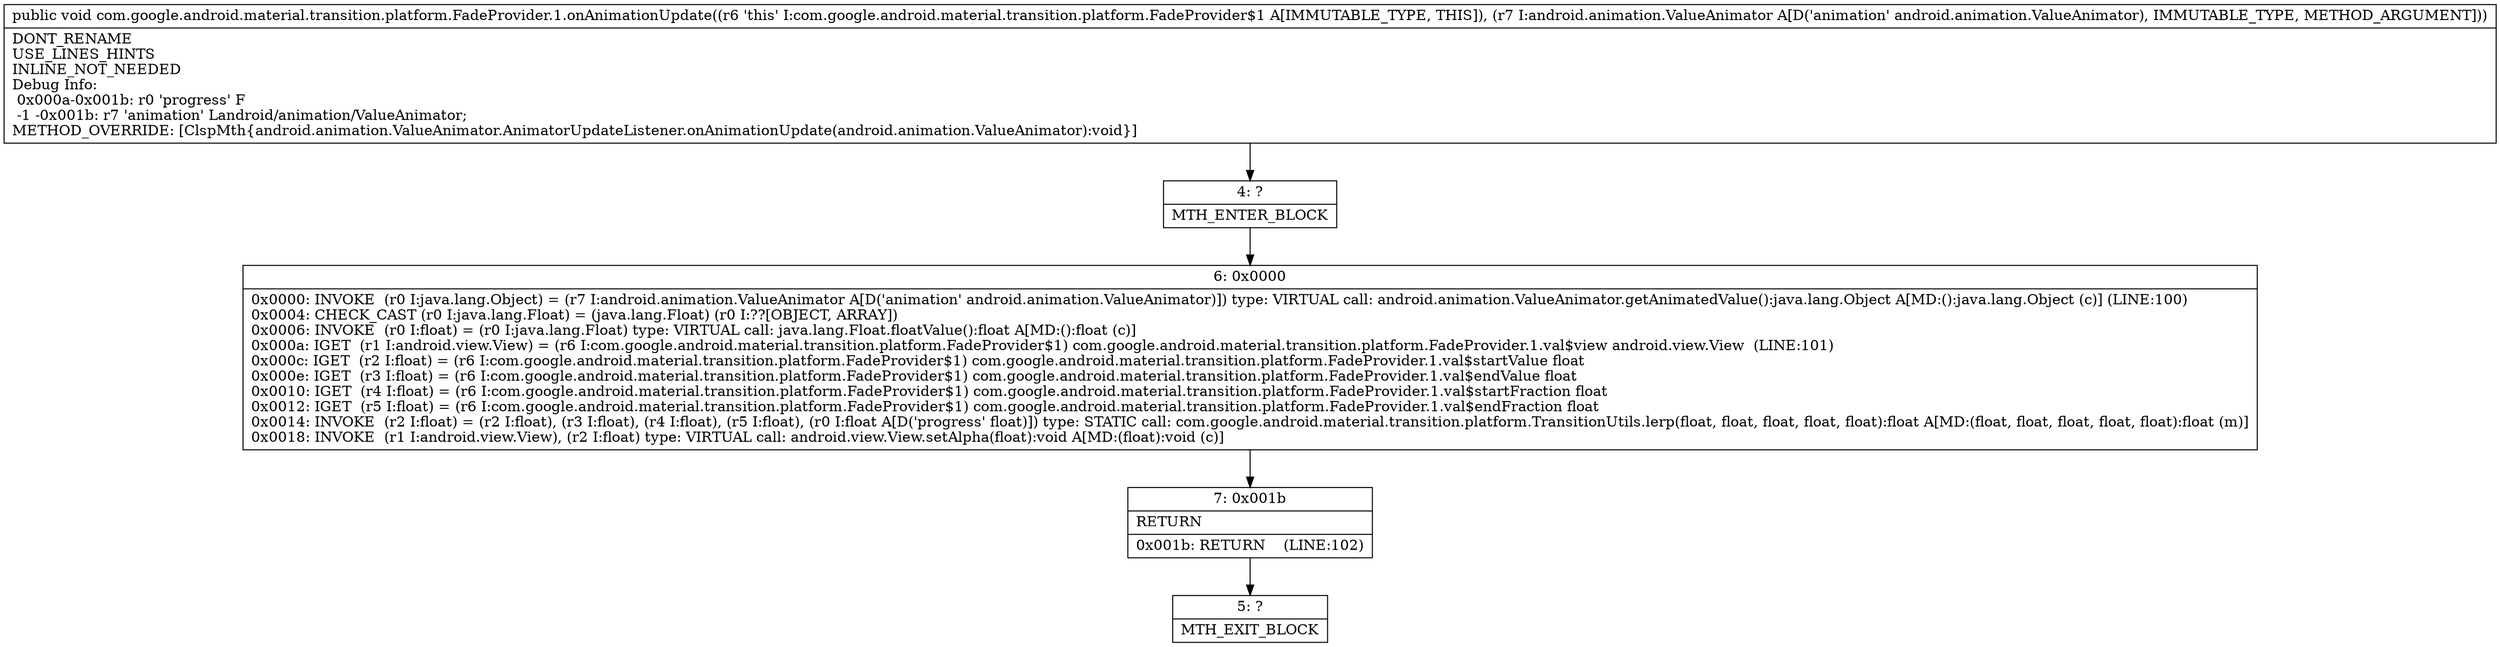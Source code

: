 digraph "CFG forcom.google.android.material.transition.platform.FadeProvider.1.onAnimationUpdate(Landroid\/animation\/ValueAnimator;)V" {
Node_4 [shape=record,label="{4\:\ ?|MTH_ENTER_BLOCK\l}"];
Node_6 [shape=record,label="{6\:\ 0x0000|0x0000: INVOKE  (r0 I:java.lang.Object) = (r7 I:android.animation.ValueAnimator A[D('animation' android.animation.ValueAnimator)]) type: VIRTUAL call: android.animation.ValueAnimator.getAnimatedValue():java.lang.Object A[MD:():java.lang.Object (c)] (LINE:100)\l0x0004: CHECK_CAST (r0 I:java.lang.Float) = (java.lang.Float) (r0 I:??[OBJECT, ARRAY]) \l0x0006: INVOKE  (r0 I:float) = (r0 I:java.lang.Float) type: VIRTUAL call: java.lang.Float.floatValue():float A[MD:():float (c)]\l0x000a: IGET  (r1 I:android.view.View) = (r6 I:com.google.android.material.transition.platform.FadeProvider$1) com.google.android.material.transition.platform.FadeProvider.1.val$view android.view.View  (LINE:101)\l0x000c: IGET  (r2 I:float) = (r6 I:com.google.android.material.transition.platform.FadeProvider$1) com.google.android.material.transition.platform.FadeProvider.1.val$startValue float \l0x000e: IGET  (r3 I:float) = (r6 I:com.google.android.material.transition.platform.FadeProvider$1) com.google.android.material.transition.platform.FadeProvider.1.val$endValue float \l0x0010: IGET  (r4 I:float) = (r6 I:com.google.android.material.transition.platform.FadeProvider$1) com.google.android.material.transition.platform.FadeProvider.1.val$startFraction float \l0x0012: IGET  (r5 I:float) = (r6 I:com.google.android.material.transition.platform.FadeProvider$1) com.google.android.material.transition.platform.FadeProvider.1.val$endFraction float \l0x0014: INVOKE  (r2 I:float) = (r2 I:float), (r3 I:float), (r4 I:float), (r5 I:float), (r0 I:float A[D('progress' float)]) type: STATIC call: com.google.android.material.transition.platform.TransitionUtils.lerp(float, float, float, float, float):float A[MD:(float, float, float, float, float):float (m)]\l0x0018: INVOKE  (r1 I:android.view.View), (r2 I:float) type: VIRTUAL call: android.view.View.setAlpha(float):void A[MD:(float):void (c)]\l}"];
Node_7 [shape=record,label="{7\:\ 0x001b|RETURN\l|0x001b: RETURN    (LINE:102)\l}"];
Node_5 [shape=record,label="{5\:\ ?|MTH_EXIT_BLOCK\l}"];
MethodNode[shape=record,label="{public void com.google.android.material.transition.platform.FadeProvider.1.onAnimationUpdate((r6 'this' I:com.google.android.material.transition.platform.FadeProvider$1 A[IMMUTABLE_TYPE, THIS]), (r7 I:android.animation.ValueAnimator A[D('animation' android.animation.ValueAnimator), IMMUTABLE_TYPE, METHOD_ARGUMENT]))  | DONT_RENAME\lUSE_LINES_HINTS\lINLINE_NOT_NEEDED\lDebug Info:\l  0x000a\-0x001b: r0 'progress' F\l  \-1 \-0x001b: r7 'animation' Landroid\/animation\/ValueAnimator;\lMETHOD_OVERRIDE: [ClspMth\{android.animation.ValueAnimator.AnimatorUpdateListener.onAnimationUpdate(android.animation.ValueAnimator):void\}]\l}"];
MethodNode -> Node_4;Node_4 -> Node_6;
Node_6 -> Node_7;
Node_7 -> Node_5;
}

